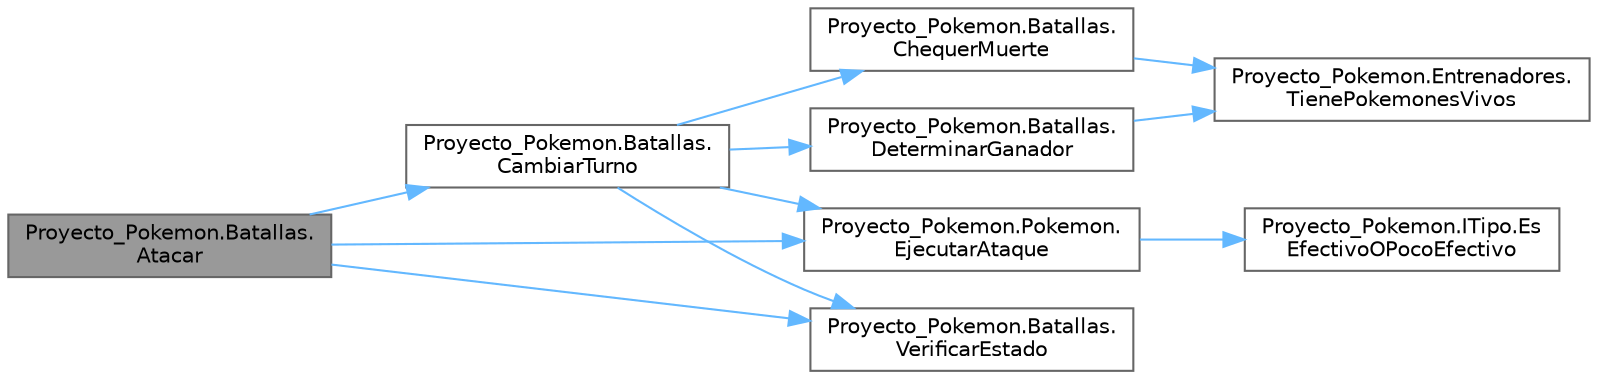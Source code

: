 digraph "Proyecto_Pokemon.Batallas.Atacar"
{
 // INTERACTIVE_SVG=YES
 // LATEX_PDF_SIZE
  bgcolor="transparent";
  edge [fontname=Helvetica,fontsize=10,labelfontname=Helvetica,labelfontsize=10];
  node [fontname=Helvetica,fontsize=10,shape=box,height=0.2,width=0.4];
  rankdir="LR";
  Node1 [id="Node000001",label="Proyecto_Pokemon.Batallas.\lAtacar",height=0.2,width=0.4,color="gray40", fillcolor="grey60", style="filled", fontcolor="black",tooltip="Método para gestionar ataque."];
  Node1 -> Node2 [id="edge1_Node000001_Node000002",color="steelblue1",style="solid",tooltip=" "];
  Node2 [id="Node000002",label="Proyecto_Pokemon.Batallas.\lCambiarTurno",height=0.2,width=0.4,color="grey40", fillcolor="white", style="filled",URL="$classProyecto__Pokemon_1_1Batallas.html#ad7c2487fe1cdea744b0d792e339cbb54",tooltip="En cambio de turno se chequea estado de batalla."];
  Node2 -> Node3 [id="edge2_Node000002_Node000003",color="steelblue1",style="solid",tooltip=" "];
  Node3 [id="Node000003",label="Proyecto_Pokemon.Batallas.\lChequerMuerte",height=0.2,width=0.4,color="grey40", fillcolor="white", style="filled",URL="$classProyecto__Pokemon_1_1Batallas.html#a8a19727c437c2dee340011498f16aaef",tooltip="Verifica si alguno de los entrenadores ya no tiene pokemones vivos."];
  Node3 -> Node4 [id="edge3_Node000003_Node000004",color="steelblue1",style="solid",tooltip=" "];
  Node4 [id="Node000004",label="Proyecto_Pokemon.Entrenadores.\lTienePokemonesVivos",height=0.2,width=0.4,color="grey40", fillcolor="white", style="filled",URL="$classProyecto__Pokemon_1_1Entrenadores.html#aed37e19dc22b417fd387e524229dae49",tooltip="Check booleano de pokemones vivos, útil para batalla. Lógica hecha en entrenadores por srp."];
  Node2 -> Node5 [id="edge4_Node000002_Node000005",color="steelblue1",style="solid",tooltip=" "];
  Node5 [id="Node000005",label="Proyecto_Pokemon.Batallas.\lDeterminarGanador",height=0.2,width=0.4,color="grey40", fillcolor="white", style="filled",URL="$classProyecto__Pokemon_1_1Batallas.html#a6d6e9b1e291769886bfbd992bf705c47",tooltip="Chequeo de ganador según si tiene pokemones vivos, el que tenga vivos gana, si ninguno tiene es empat..."];
  Node5 -> Node4 [id="edge5_Node000005_Node000004",color="steelblue1",style="solid",tooltip=" "];
  Node2 -> Node6 [id="edge6_Node000002_Node000006",color="steelblue1",style="solid",tooltip=" "];
  Node6 [id="Node000006",label="Proyecto_Pokemon.Pokemon.\lEjecutarAtaque",height=0.2,width=0.4,color="grey40", fillcolor="white", style="filled",URL="$classProyecto__Pokemon_1_1Pokemon.html#a08dcb4c408ed4f18090ad0f4c0de2548",tooltip="metodo que ejecuta un ataque entre dos pokemones"];
  Node6 -> Node7 [id="edge7_Node000006_Node000007",color="steelblue1",style="solid",tooltip=" "];
  Node7 [id="Node000007",label="Proyecto_Pokemon.ITipo.Es\lEfectivoOPocoEfectivo",height=0.2,width=0.4,color="grey40", fillcolor="white", style="filled",URL="$interfaceProyecto__Pokemon_1_1ITipo.html#ab4b0719ba9d5085748b7b0b9d3d1bccd",tooltip="metodo que calcula si el tipo es efectivo o poco efectivo contra otro tipo de pokemon"];
  Node2 -> Node8 [id="edge8_Node000002_Node000008",color="steelblue1",style="solid",tooltip=" "];
  Node8 [id="Node000008",label="Proyecto_Pokemon.Batallas.\lVerificarEstado",height=0.2,width=0.4,color="grey40", fillcolor="white", style="filled",URL="$classProyecto__Pokemon_1_1Batallas.html#ac98fdf99fe045a48cefcd155cb240f69",tooltip="Verifica el caso de cada pokemon para ver como se gestiona."];
  Node1 -> Node6 [id="edge9_Node000001_Node000006",color="steelblue1",style="solid",tooltip=" "];
  Node1 -> Node8 [id="edge10_Node000001_Node000008",color="steelblue1",style="solid",tooltip=" "];
}
